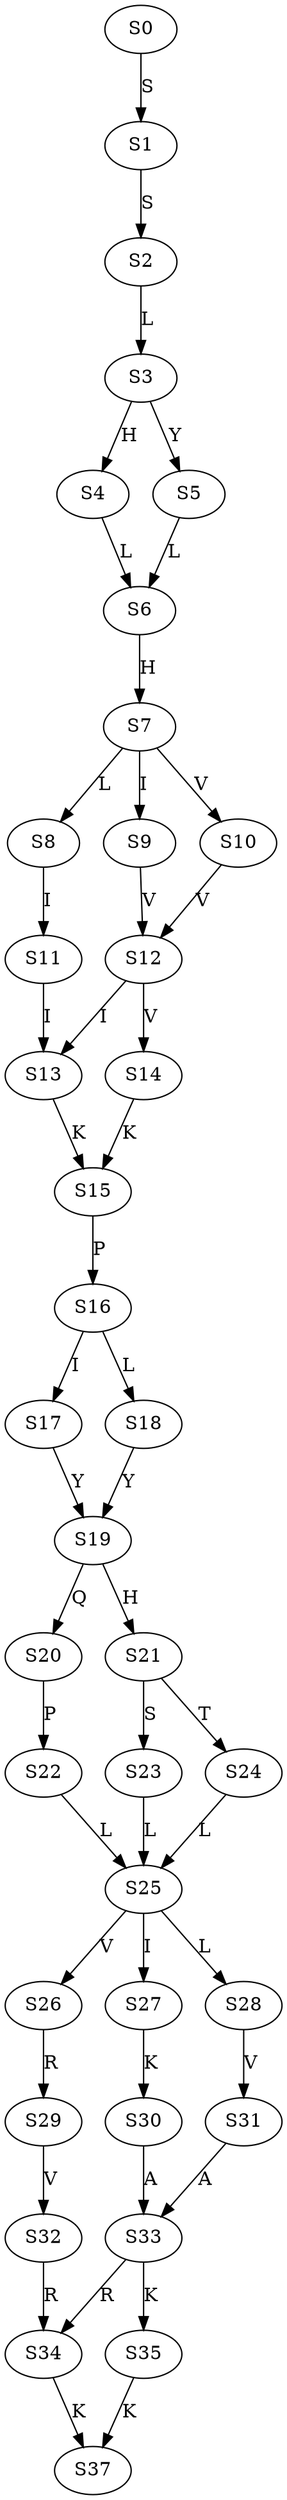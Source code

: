 strict digraph  {
	S0 -> S1 [ label = S ];
	S1 -> S2 [ label = S ];
	S2 -> S3 [ label = L ];
	S3 -> S4 [ label = H ];
	S3 -> S5 [ label = Y ];
	S4 -> S6 [ label = L ];
	S5 -> S6 [ label = L ];
	S6 -> S7 [ label = H ];
	S7 -> S8 [ label = L ];
	S7 -> S9 [ label = I ];
	S7 -> S10 [ label = V ];
	S8 -> S11 [ label = I ];
	S9 -> S12 [ label = V ];
	S10 -> S12 [ label = V ];
	S11 -> S13 [ label = I ];
	S12 -> S14 [ label = V ];
	S12 -> S13 [ label = I ];
	S13 -> S15 [ label = K ];
	S14 -> S15 [ label = K ];
	S15 -> S16 [ label = P ];
	S16 -> S17 [ label = I ];
	S16 -> S18 [ label = L ];
	S17 -> S19 [ label = Y ];
	S18 -> S19 [ label = Y ];
	S19 -> S20 [ label = Q ];
	S19 -> S21 [ label = H ];
	S20 -> S22 [ label = P ];
	S21 -> S23 [ label = S ];
	S21 -> S24 [ label = T ];
	S22 -> S25 [ label = L ];
	S23 -> S25 [ label = L ];
	S24 -> S25 [ label = L ];
	S25 -> S26 [ label = V ];
	S25 -> S27 [ label = I ];
	S25 -> S28 [ label = L ];
	S26 -> S29 [ label = R ];
	S27 -> S30 [ label = K ];
	S28 -> S31 [ label = V ];
	S29 -> S32 [ label = V ];
	S30 -> S33 [ label = A ];
	S31 -> S33 [ label = A ];
	S32 -> S34 [ label = R ];
	S33 -> S35 [ label = K ];
	S33 -> S34 [ label = R ];
	S34 -> S37 [ label = K ];
	S35 -> S37 [ label = K ];
}
